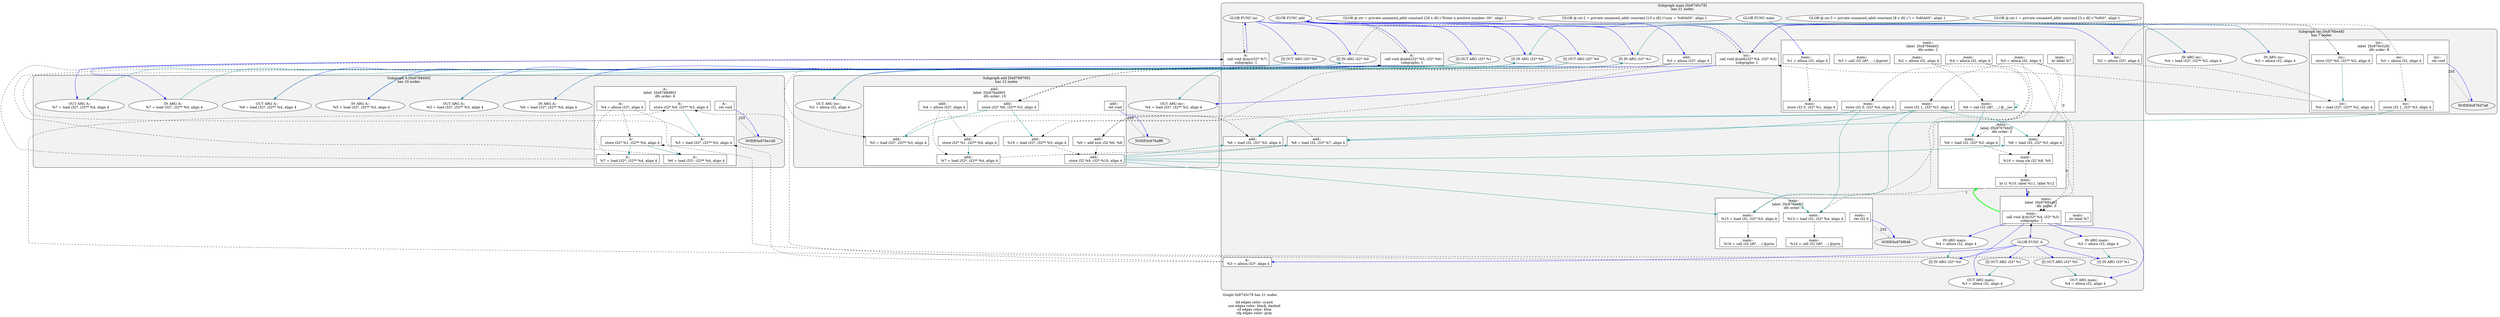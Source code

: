 digraph "DependenceGraph" {
	compound=true label="Graph 0x8745c78 has 21 nodes\n
	dd edges color: cyan4
	use edges color: black, dashed
	cd edges color: blue
	cfg edges color: gray"

	/* subgraph 0x8745c78 nodes */
	subgraph cluster_0x8745c78 {
		style="filled, rounded" fillcolor=gray95
		label="Subgraph main [0x8745c78]\nhas 21 nodes
"
		/* Basic Block main::
label  [0x8766eb0] */
		subgraph cluster_bb_0x8766eb0 {
			style=filled fillcolor=white
			label="main::
label  [0x8766eb0]		\ndfs order: 1"
			NODE0x8766fc0 [shape=rect label="0x874a1a4"]
			NODE0x87670e0 [shape=rect label="0x874a1dc"]
			NODE0x8767200 [shape=rect label="0x874a214"]
			NODE0x8767320 [shape=rect label="0x874a24c"]
			NODE0x8767440 [shape=rect label="0x874a290"]
			NODE0x8767570 [shape=rect label="0x874a2d0"]
			NODE0x87676b8 [shape=rect label="0x874aa94"]
			NODE0x8767800 [shape=rect label="0x874aad8"]
			NODE0x8767930 [shape=rect label="0x874ab18"]
			NODE0x8767a60 [shape=rect label="0x8746cf4"]
		} /* cluster_bb_0x8766eb0 */

		/* Basic Block main::
label  [0x8767bb0] */
		subgraph cluster_bb_0x8767bb0 {
			style=filled fillcolor=white
			label="main::
label  [0x8767bb0]		\ndfs order: 2"
			NODE0x8767cc0 [shape=rect label="0x874ab4c"]
			NODE0x8767df0 [shape=rect label="0x874ab84"]
			NODE0x8767f20 [shape=rect label="0x874abc8"]
			NODE0x8768050 [shape=rect label="0x874ac14"]
		} /* cluster_bb_0x8767bb0 */

		/* Basic Block main::
label  [0x87681a0] */
		subgraph cluster_bb_0x87681a0 {
			style=filled fillcolor=white
			label="main::
label  [0x87681a0]		\ndfs order: 5"
			NODE0x87682b0 [shape=rect label="0x874ac5c"]
			NODE0x876eda0 [shape=rect label="0x874cb04"]
		} /* cluster_bb_0x87681a0 */

		/* Basic Block main::
label  [0x876eef0] */
		subgraph cluster_bb_0x876eef0 {
			style=filled fillcolor=white
			label="main::
label  [0x876eef0]		\ndfs order: 3"
			NODE0x876f000 [shape=rect label="0x874ac94"]
			NODE0x876f130 [shape=rect label="0x874ace4"]
			NODE0x876f278 [shape=rect label="0x874ad1c"]
			NODE0x876f3a8 [shape=rect label="0x874b074"]
			NODE0x876f4f0 [shape=rect label="0x874a30c"]
		} /* cluster_bb_0x876eef0 */

	NODE0x8767a60 -> NODE0x8767cc0 [penwidth=2 label="0"  ltail=cluster_bb_0x8766eb0  lhead=cluster_bb_0x8767bb0  color="gray"]
	NODE0x8768050 -> NODE0x87682b0 [penwidth=2 label="0"  ltail=cluster_bb_0x8767bb0  lhead=cluster_bb_0x87681a0  color="gray"]
	NODE0x8768050 -> NODE0x876f000 [penwidth=2 label="1"  ltail=cluster_bb_0x8767bb0  lhead=cluster_bb_0x876eef0  color="gray"]
	NODE0x8768050 -> NODE0x87682b0 [penwidth=2 color=blue  ltail=cluster_bb_0x8767bb0  lhead=cluster_bb_0x87681a0]
	NODE0x876eda0 -> NODE0x8767cc0 [penwidth=2 label="0"  ltail=cluster_bb_0x87681a0  lhead=cluster_bb_0x8767bb0  color="gray"]
	/* post-dominance frontiers */
NODE0x87682b0 -> NODE0x8768050 [penwidth=3 color=green  ltail=cluster_bb_0x87681a0  lhead=cluster_bb_0x8767bb0 constraint=false]
	NODE0x876f4f0 -> NODE0x876f648 [penwidth=2 label="255"  ltail=cluster_bb_0x876eef0  lhead=cluster_bb_0x876f748  color="gray"]
		NODE0x8767a60 [label="main::
  br label %7" style=filled fillcolor=white]
		/* -- node 0x8746cf4
		 * ------------------------------------------- */
		/* DD edges */
		/* USE edges */
		/* CD edges */
		/* ID edges */
		NODE0x8766fc0 [label="main::
  %1 = alloca i32, align 4" style=filled fillcolor=white]
		/* -- node 0x874a1a4
		 * ------------------------------------------- */
		/* DD edges */
		/* USE edges */
		NODE0x8766fc0 -> NODE0x8767440 [color="black" rank=max style="dashed"]
		/* CD edges */
		/* ID edges */
		NODE0x87670e0 [label="main::
  %2 = alloca i32, align 4" style=filled fillcolor=white]
		/* -- node 0x874a1dc
		 * ------------------------------------------- */
		/* DD edges */
		/* USE edges */
		NODE0x87670e0 -> NODE0x87676b8 [color="black" rank=max style="dashed"]
		NODE0x87670e0 -> NODE0x8767df0 [color="black" rank=max style="dashed"]
		/* CD edges */
		/* ID edges */
		NODE0x8767200 [label="main::
  %3 = alloca i32, align 4" style=filled fillcolor=white]
		/* -- node 0x874a214
		 * ------------------------------------------- */
		/* DD edges */
		/* USE edges */
		NODE0x8767200 -> NODE0x8767930 [color="black" rank=max style="dashed"]
		NODE0x8767200 -> NODE0x8767cc0 [color="black" rank=max style="dashed"]
		NODE0x8767200 -> NODE0x87682b0 [color="black" rank=max style="dashed"]
		NODE0x8767200 -> NODE0x876f278 [color="black" rank=max style="dashed"]
		/* CD edges */
		/* ID edges */
		NODE0x8767320 [label="main::
  %4 = alloca i32, align 4" style=filled fillcolor=white]
		/* -- node 0x874a24c
		 * ------------------------------------------- */
		/* DD edges */
		/* USE edges */
		NODE0x8767320 -> NODE0x8767800 [color="black" rank=max style="dashed"]
		NODE0x8767320 -> NODE0x87682b0 [color="black" rank=max style="dashed"]
		NODE0x8767320 -> NODE0x876f000 [color="black" rank=max style="dashed"]
		/* CD edges */
		/* ID edges */
		NODE0x8767440 [label="main::
  store i32 0, i32* %1, align 4" style=filled fillcolor=white]
		/* -- node 0x874a290
		 * ------------------------------------------- */
		/* DD edges */
		/* USE edges */
		/* CD edges */
		/* ID edges */
		NODE0x8767570 [label="main::
  %5 = call i32 (i8*, ...) @print" style=filled fillcolor=white]
		/* -- node 0x874a2d0
		 * ------------------------------------------- */
		/* DD edges */
		/* USE edges */
		/* CD edges */
		/* ID edges */
		NODE0x876f4f0 [label="main::
  ret i32 0" style=filled fillcolor=white]
		/* -- node 0x874a30c
		 * ------------------------------------------- */
		/* DD edges */
		/* USE edges */
		/* CD edges */
		NODE0x876f4f0 -> NODE0x876f648 [color="blue"]
		/* ID edges */
		NODE0x87676b8 [label="main::
  %6 = call i32 (i8*, ...) @__iso" style=filled fillcolor=white]
		/* -- node 0x874aa94
		 * ------------------------------------------- */
		/* DD edges */
		NODE0x87676b8 -> NODE0x87676b8 [color="cyan4" rank=max]
		NODE0x87676b8 -> NODE0x8767df0 [color="cyan4" rank=max]
		/* USE edges */
		/* CD edges */
		/* ID edges */
		NODE0x8767800 [label="main::
  store i32 0, i32* %4, align 4" style=filled fillcolor=white]
		/* -- node 0x874aad8
		 * ------------------------------------------- */
		/* DD edges */
		NODE0x8767800 -> NODE0x876a780 [color="cyan4" rank=max]
		NODE0x8767800 -> NODE0x876f000 [color="cyan4" rank=max]
		/* USE edges */
		/* CD edges */
		/* ID edges */
		NODE0x8767930 [label="main::
  store i32 1, i32* %3, align 4" style=filled fillcolor=white]
		/* -- node 0x874ab18
		 * ------------------------------------------- */
		/* DD edges */
		NODE0x8767930 -> NODE0x8767cc0 [color="cyan4" rank=max]
		NODE0x8767930 -> NODE0x876a780 [color="cyan4" rank=max]
		NODE0x8767930 -> NODE0x876a9e0 [color="cyan4" rank=max]
		NODE0x8767930 -> NODE0x876f278 [color="cyan4" rank=max]
		/* USE edges */
		/* CD edges */
		/* ID edges */
		NODE0x8767cc0 [label="main::
  %8 = load i32, i32* %3, align 4" style=filled fillcolor=white]
		/* -- node 0x874ab4c
		 * ------------------------------------------- */
		/* DD edges */
		/* USE edges */
		NODE0x8767cc0 -> NODE0x8767f20 [color="black" rank=max style="dashed"]
		/* CD edges */
		/* ID edges */
		NODE0x8767df0 [label="main::
  %9 = load i32, i32* %2, align 4" style=filled fillcolor=white]
		/* -- node 0x874ab84
		 * ------------------------------------------- */
		/* DD edges */
		/* USE edges */
		NODE0x8767df0 -> NODE0x8767f20 [color="black" rank=max style="dashed"]
		/* CD edges */
		/* ID edges */
		NODE0x8767f20 [label="main::
  %10 = icmp sle i32 %8, %9" style=filled fillcolor=white]
		/* -- node 0x874abc8
		 * ------------------------------------------- */
		/* DD edges */
		/* USE edges */
		NODE0x8767f20 -> NODE0x8768050 [color="black" rank=max style="dashed"]
		/* CD edges */
		/* ID edges */
		NODE0x8768050 [label="main::
  br i1 %10, label %11, label %12" style=filled fillcolor=white]
		/* -- node 0x874ac14
		 * ------------------------------------------- */
		/* DD edges */
		/* USE edges */
		/* CD edges */
		/* ID edges */
		NODE0x87682b0 [label="main::
  call void @A(i32* %4, i32* %3)\nsubgraphs: 1" style=filled fillcolor=white]
		NODE0x876ea58 [label="IN ARG main::
  %3 = alloca i32, align 4" style=filled fillcolor=white]
		/* -- node 0x874a214
		 * ------------------------------------------- */
		/* DD edges */
		NODE0x876ea58 -> NODE0x8768ae0 [color="cyan4" rank=max]
		/* USE edges */
		/* CD edges */
		/* ID edges */
		NODE0x876eb58 [label="OUT ARG main::
  %3 = alloca i32, align 4" style=filled fillcolor=white]
		/* -- node 0x874a214
		 * ------------------------------------------- */
		/* DD edges */
		/* USE edges */
		/* CD edges */
		/* ID edges */
		NODE0x876e758 [label="IN ARG main::
  %4 = alloca i32, align 4" style=filled fillcolor=white]
		/* -- node 0x874a24c
		 * ------------------------------------------- */
		/* DD edges */
		NODE0x876e758 -> NODE0x8768840 [color="cyan4" rank=max]
		/* USE edges */
		/* CD edges */
		/* ID edges */
		NODE0x876e858 [label="OUT ARG main::
  %4 = alloca i32, align 4" style=filled fillcolor=white]
		/* -- node 0x874a24c
		 * ------------------------------------------- */
		/* DD edges */
		/* USE edges */
		/* CD edges */
		/* ID edges */
		/* -- node 0x874ac5c
		 * ------------------------------------------- */
		/* DD edges */
		/* USE edges */
		/* CD edges */
		NODE0x87682b0 -> NODE0x87684d8 [color="blue"]
		NODE0x87682b0 -> NODE0x876e758 [color="blue"]
		NODE0x87682b0 -> NODE0x876e858 [color="blue"]
		NODE0x87682b0 -> NODE0x876ea58 [color="blue"]
		NODE0x87682b0 -> NODE0x876eb58 [color="blue"]
		/* ID edges */
		NODE0x876f000 [label="main::
  %13 = load i32, i32* %4, align 4" style=filled fillcolor=white]
		/* -- node 0x874ac94
		 * ------------------------------------------- */
		/* DD edges */
		/* USE edges */
		NODE0x876f000 -> NODE0x876f130 [color="black" rank=max style="dashed"]
		/* CD edges */
		/* ID edges */
		NODE0x876f130 [label="main::
  %14 = call i32 (i8*, ...) @prin" style=filled fillcolor=white]
		/* -- node 0x874ace4
		 * ------------------------------------------- */
		/* DD edges */
		/* USE edges */
		/* CD edges */
		/* ID edges */
		NODE0x876f278 [label="main::
  %15 = load i32, i32* %3, align 4" style=filled fillcolor=white]
		/* -- node 0x874ad1c
		 * ------------------------------------------- */
		/* DD edges */
		/* USE edges */
		NODE0x876f278 -> NODE0x876f3a8 [color="black" rank=max style="dashed"]
		/* CD edges */
		/* ID edges */
		NODE0x876f3a8 [label="main::
  %16 = call i32 (i8*, ...) @prin" style=filled fillcolor=white]
		/* -- node 0x874b074
		 * ------------------------------------------- */
		/* DD edges */
		/* USE edges */
		/* CD edges */
		/* ID edges */
		NODE0x876eda0 [label="main::
  br label %7" style=filled fillcolor=white]
		/* -- node 0x874cb04
		 * ------------------------------------------- */
		/* DD edges */
		/* USE edges */
		/* CD edges */
		/* ID edges */
		NODE0x8766ab0 [label="GLOB @.str.1 = private unnamed_addr constant [3 x i8] c\"%d\00\", align 1" style=filled fillcolor=white]
		/* -- node 0x87469c4
		 * ------------------------------------------- */
		/* DD edges */
		/* USE edges */
		/* CD edges */
		/* ID edges */
		NODE0x8766cb0 [label="GLOB @.str.3 = private unnamed_addr constant [8 x i8] c\"i = %d\0A\00\", align 1" style=filled fillcolor=white]
		/* -- node 0x8746c2c
		 * ------------------------------------------- */
		/* DD edges */
		/* USE edges */
		/* CD edges */
		/* ID edges */
		NODE0x8766db0 [label="GLOB FUNC main" style=filled fillcolor=white]
		/* -- node 0x8746c6c
		 * ------------------------------------------- */
		/* DD edges */
		/* USE edges */
		/* CD edges */
		NODE0x8766db0 -> NODE0x8766fc0 [color="blue"]
		/* ID edges */
		NODE0x8766bb0 [label="GLOB @.str.2 = private unnamed_addr constant [10 x i8] c\"sum = %d\0A\00\", align 1" style=filled fillcolor=white]
		/* -- node 0x8746de4
		 * ------------------------------------------- */
		/* DD edges */
		/* USE edges */
		/* CD edges */
		/* ID edges */
		NODE0x875d188 [label="GLOB @.str = private unnamed_addr constant [26 x i8] c\"Enter a positive number: \00\", align 1" style=filled fillcolor=white]
		/* -- node 0x8748dac
		 * ------------------------------------------- */
		/* DD edges */
		/* USE edges */
		/* CD edges */
		/* ID edges */
		NODE0x87684d8 [label="GLOB FUNC A" style=filled fillcolor=white]
		/* -- node 0x8749594
		 * ------------------------------------------- */
		/* DD edges */
		/* USE edges */
		NODE0x87684d8 -> NODE0x87682b0 [color="black" rank=max style="dashed"]
		/* CD edges */
		NODE0x87684d8 -> NODE0x8768840 [color="blue"]
		NODE0x87684d8 -> NODE0x8768940 [color="blue"]
		NODE0x87684d8 -> NODE0x8768ae0 [color="blue"]
		NODE0x87684d8 -> NODE0x8768be0 [color="blue"]
		NODE0x87684d8 -> NODE0x8768e90 [color="blue"]
		/* ID edges */
		NODE0x87697d8 [label="GLOB FUNC add" style=filled fillcolor=white]
		/* -- node 0x8749604
		 * ------------------------------------------- */
		/* DD edges */
		/* USE edges */
		NODE0x87697d8 -> NODE0x87695b0 [color="black" rank=max style="dashed"]
		NODE0x87697d8 -> NODE0x876cc28 [color="black" rank=max style="dashed"]
		/* CD edges */
		NODE0x87697d8 -> NODE0x8769b40 [color="blue"]
		NODE0x87697d8 -> NODE0x8769c40 [color="blue"]
		NODE0x87697d8 -> NODE0x8769de0 [color="blue"]
		NODE0x87697d8 -> NODE0x8769ee0 [color="blue"]
		NODE0x87697d8 -> NODE0x876a190 [color="blue"]
		/* ID edges */
		NODE0x876bf20 [label="GLOB FUNC inc" style=filled fillcolor=white]
		/* -- node 0x874973c
		 * ------------------------------------------- */
		/* DD edges */
		/* USE edges */
		NODE0x876bf20 -> NODE0x876bcf8 [color="black" rank=max style="dashed"]
		/* CD edges */
		NODE0x876bf20 -> NODE0x876c288 [color="blue"]
		NODE0x876bf20 -> NODE0x876c388 [color="blue"]
		NODE0x876bf20 -> NODE0x876c638 [color="blue"]
		/* ID edges */
	}
	/* subgraph 0x8768400 nodes */
	subgraph cluster_0x8768400 {
		style="filled, rounded" fillcolor=gray95
		label="Subgraph A [0x8768400]\nhas 10 nodes
"
		NODE0x8768840 [label="[f] IN ARG i32* %0" style=filled fillcolor=white]
		/* -- node 0x874a9f0
		 * ------------------------------------------- */
		/* DD edges */
		/* USE edges */
		NODE0x8768840 -> NODE0x87690f0 [color="black" rank=max style="dashed"]
		/* CD edges */
		/* ID edges */
		NODE0x8768940 [label="[f] OUT ARG i32* %0" style=filled fillcolor=white]
		/* -- node 0x874a9f0
		 * ------------------------------------------- */
		/* DD edges */
		NODE0x8768940 -> NODE0x876e858 [color="cyan4" rank=max]
		/* USE edges */
		/* CD edges */
		/* ID edges */
		NODE0x8768ae0 [label="[f] IN ARG i32* %1" style=filled fillcolor=white]
		/* -- node 0x874aa08
		 * ------------------------------------------- */
		/* DD edges */
		/* USE edges */
		NODE0x8768ae0 -> NODE0x8769220 [color="black" rank=max style="dashed"]
		/* CD edges */
		/* ID edges */
		NODE0x8768be0 [label="[f] OUT ARG i32* %1" style=filled fillcolor=white]
		/* -- node 0x874aa08
		 * ------------------------------------------- */
		/* DD edges */
		NODE0x8768be0 -> NODE0x876eb58 [color="cyan4" rank=max]
		/* USE edges */
		/* CD edges */
		/* ID edges */
		/* Basic Block A::
label  [0x8768d80] */
		subgraph cluster_bb_0x8768d80 {
			style=filled fillcolor=white
			label="A::
label  [0x8768d80]		\ndfs order: 6"
			NODE0x8768e90 [shape=rect label="0x874aa34"]
			NODE0x8768fc0 [shape=rect label="0x874967c"]
			NODE0x87690f0 [shape=rect label="0x87496c0"]
			NODE0x8769220 [shape=rect label="0x874ccd8"]
			NODE0x8769350 [shape=rect label="0x874cd0c"]
			NODE0x8769480 [shape=rect label="0x874cd44"]
			NODE0x87695b0 [shape=rect label="0x874cd94"]
			NODE0x876bbc8 [shape=rect label="0x874cdcc"]
			NODE0x876bcf8 [shape=rect label="0x874ce10"]
			NODE0x876e078 [shape=rect label="0x874cad0"]
		} /* cluster_bb_0x8768d80 */

	NODE0x876e078 -> NODE0x876e1d0 [penwidth=2 label="255"  ltail=cluster_bb_0x8768d80  lhead=cluster_bb_0x876e2d0  color="gray"]
		NODE0x8768fc0 [label="A::
  %4 = alloca i32*, align 4" style=filled fillcolor=white]
		/* -- node 0x874967c
		 * ------------------------------------------- */
		/* DD edges */
		/* USE edges */
		NODE0x8768fc0 -> NODE0x8769220 [color="black" rank=max style="dashed"]
		NODE0x8768fc0 -> NODE0x8769480 [color="black" rank=max style="dashed"]
		NODE0x8768fc0 -> NODE0x876bbc8 [color="black" rank=max style="dashed"]
		/* CD edges */
		/* ID edges */
		NODE0x87690f0 [label="A::
  store i32* %0, i32** %3, align 4" style=filled fillcolor=white]
		/* -- node 0x87496c0
		 * ------------------------------------------- */
		/* DD edges */
		NODE0x87690f0 -> NODE0x8769350 [color="cyan4" rank=max]
		/* USE edges */
		/* CD edges */
		/* ID edges */
		NODE0x8768e90 [label="A::
  %3 = alloca i32*, align 4" style=filled fillcolor=white]
		/* -- node 0x874aa34
		 * ------------------------------------------- */
		/* DD edges */
		/* USE edges */
		NODE0x8768e90 -> NODE0x87690f0 [color="black" rank=max style="dashed"]
		NODE0x8768e90 -> NODE0x8769350 [color="black" rank=max style="dashed"]
		/* CD edges */
		/* ID edges */
		NODE0x876e078 [label="A::
  ret void" style=filled fillcolor=white]
		/* -- node 0x874cad0
		 * ------------------------------------------- */
		/* DD edges */
		/* USE edges */
		/* CD edges */
		NODE0x876e078 -> NODE0x876e1d0 [color="blue"]
		/* ID edges */
		NODE0x8769220 [label="A::
  store i32* %1, i32** %4, align 4" style=filled fillcolor=white]
		/* -- node 0x874ccd8
		 * ------------------------------------------- */
		/* DD edges */
		NODE0x8769220 -> NODE0x8769480 [color="cyan4" rank=max]
		NODE0x8769220 -> NODE0x876bbc8 [color="cyan4" rank=max]
		/* USE edges */
		/* CD edges */
		/* ID edges */
		NODE0x8769350 [label="A::
  %5 = load i32*, i32** %3, align 4" style=filled fillcolor=white]
		/* -- node 0x874cd0c
		 * ------------------------------------------- */
		/* DD edges */
		/* USE edges */
		NODE0x8769350 -> NODE0x87695b0 [color="black" rank=max style="dashed"]
		/* CD edges */
		/* ID edges */
		NODE0x8769480 [label="A::
  %6 = load i32*, i32** %4, align 4" style=filled fillcolor=white]
		/* -- node 0x874cd44
		 * ------------------------------------------- */
		/* DD edges */
		/* USE edges */
		NODE0x8769480 -> NODE0x87695b0 [color="black" rank=max style="dashed"]
		/* CD edges */
		/* ID edges */
		NODE0x87695b0 [label="A::
  call void @add(i32* %5, i32* %6)\nsubgraphs: 1" style=filled fillcolor=white]
		NODE0x876b580 [label="IN ARG A::
  %5 = load i32*, i32** %3, align 4" style=filled fillcolor=white]
		/* -- node 0x874cd0c
		 * ------------------------------------------- */
		/* DD edges */
		NODE0x876b580 -> NODE0x8769b40 [color="cyan4" rank=max]
		/* USE edges */
		/* CD edges */
		/* ID edges */
		NODE0x876b680 [label="OUT ARG A::
  %5 = load i32*, i32** %3, align 4" style=filled fillcolor=white]
		/* -- node 0x874cd0c
		 * ------------------------------------------- */
		/* DD edges */
		/* USE edges */
		/* CD edges */
		/* ID edges */
		NODE0x876b880 [label="IN ARG A::
  %6 = load i32*, i32** %4, align 4" style=filled fillcolor=white]
		/* -- node 0x874cd44
		 * ------------------------------------------- */
		/* DD edges */
		NODE0x876b880 -> NODE0x8769de0 [color="cyan4" rank=max]
		/* USE edges */
		/* CD edges */
		/* ID edges */
		NODE0x876b980 [label="OUT ARG A::
  %6 = load i32*, i32** %4, align 4" style=filled fillcolor=white]
		/* -- node 0x874cd44
		 * ------------------------------------------- */
		/* DD edges */
		/* USE edges */
		/* CD edges */
		/* ID edges */
		/* -- node 0x874cd94
		 * ------------------------------------------- */
		/* DD edges */
		/* USE edges */
		/* CD edges */
		NODE0x87695b0 -> NODE0x87697d8 [color="blue"]
		NODE0x87695b0 -> NODE0x876b580 [color="blue"]
		NODE0x87695b0 -> NODE0x876b680 [color="blue"]
		NODE0x87695b0 -> NODE0x876b880 [color="blue"]
		NODE0x87695b0 -> NODE0x876b980 [color="blue"]
		/* ID edges */
		NODE0x876bbc8 [label="A::
  %7 = load i32*, i32** %4, align 4" style=filled fillcolor=white]
		/* -- node 0x874cdcc
		 * ------------------------------------------- */
		/* DD edges */
		/* USE edges */
		NODE0x876bbc8 -> NODE0x876bcf8 [color="black" rank=max style="dashed"]
		/* CD edges */
		/* ID edges */
		NODE0x876bcf8 [label="A::
  call void @inc(i32* %7)\nsubgraphs: 1" style=filled fillcolor=white]
		NODE0x876dd30 [label="IN ARG A::
  %7 = load i32*, i32** %4, align 4" style=filled fillcolor=white]
		/* -- node 0x874cdcc
		 * ------------------------------------------- */
		/* DD edges */
		NODE0x876dd30 -> NODE0x876c288 [color="cyan4" rank=max]
		/* USE edges */
		/* CD edges */
		/* ID edges */
		NODE0x876de30 [label="OUT ARG A::
  %7 = load i32*, i32** %4, align 4" style=filled fillcolor=white]
		/* -- node 0x874cdcc
		 * ------------------------------------------- */
		/* DD edges */
		/* USE edges */
		/* CD edges */
		/* ID edges */
		/* -- node 0x874ce10
		 * ------------------------------------------- */
		/* DD edges */
		/* USE edges */
		/* CD edges */
		NODE0x876bcf8 -> NODE0x876bf20 [color="blue"]
		NODE0x876bcf8 -> NODE0x876dd30 [color="blue"]
		NODE0x876bcf8 -> NODE0x876de30 [color="blue"]
		/* ID edges */
	}
	/* subgraph 0x8769700 nodes */
	subgraph cluster_0x8769700 {
		style="filled, rounded" fillcolor=gray95
		label="Subgraph add [0x8769700]\nhas 12 nodes
"
		NODE0x8769b40 [label="[f] IN ARG i32* %0" style=filled fillcolor=white]
		/* -- node 0x874ce40
		 * ------------------------------------------- */
		/* DD edges */
		/* USE edges */
		NODE0x8769b40 -> NODE0x876a3f0 [color="black" rank=max style="dashed"]
		/* CD edges */
		/* ID edges */
		NODE0x8769c40 [label="[f] OUT ARG i32* %0" style=filled fillcolor=white]
		/* -- node 0x874ce40
		 * ------------------------------------------- */
		/* DD edges */
		NODE0x8769c40 -> NODE0x876b680 [color="cyan4" rank=max]
		NODE0x8769c40 -> NODE0x876d108 [color="cyan4" rank=max]
		/* USE edges */
		/* CD edges */
		/* ID edges */
		NODE0x8769de0 [label="[f] IN ARG i32* %1" style=filled fillcolor=white]
		/* -- node 0x874ce58
		 * ------------------------------------------- */
		/* DD edges */
		/* USE edges */
		NODE0x8769de0 -> NODE0x876a520 [color="black" rank=max style="dashed"]
		/* CD edges */
		/* ID edges */
		NODE0x8769ee0 [label="[f] OUT ARG i32* %1" style=filled fillcolor=white]
		/* -- node 0x874ce58
		 * ------------------------------------------- */
		/* DD edges */
		NODE0x8769ee0 -> NODE0x876b980 [color="cyan4" rank=max]
		NODE0x8769ee0 -> NODE0x876d408 [color="cyan4" rank=max]
		/* USE edges */
		/* CD edges */
		/* ID edges */
		/* Basic Block add::
label  [0x876a080] */
		subgraph cluster_bb_0x876a080 {
			style=filled fillcolor=white
			label="add::
label  [0x876a080]		\ndfs order: 10"
			NODE0x876a190 [shape=rect label="0x874ce84"]
			NODE0x876a2c0 [shape=rect label="0x874cebc"]
			NODE0x876a3f0 [shape=rect label="0x874cf00"]
			NODE0x876a520 [shape=rect label="0x874cf40"]
			NODE0x876a650 [shape=rect label="0x874cf74"]
			NODE0x876a780 [shape=rect label="0x874cfac"]
			NODE0x876a8b0 [shape=rect label="0x874cfe4"]
			NODE0x876a9e0 [shape=rect label="0x874d01c"]
			NODE0x876ab10 [shape=rect label="0x874d060"]
			NODE0x876ac40 [shape=rect label="0x874d094"]
			NODE0x876ad70 [shape=rect label="0x874d0d8"]
			NODE0x876aea0 [shape=rect label="0x874d100"]
		} /* cluster_bb_0x876a080 */

	NODE0x876aea0 -> NODE0x876aff8 [penwidth=2 label="255"  ltail=cluster_bb_0x876a080  lhead=cluster_bb_0x876b0f8  color="gray"]
		NODE0x876a190 [label="add::
  %3 = alloca i32*, align 4" style=filled fillcolor=white]
		/* -- node 0x874ce84
		 * ------------------------------------------- */
		/* DD edges */
		/* USE edges */
		NODE0x876a190 -> NODE0x876a3f0 [color="black" rank=max style="dashed"]
		NODE0x876a190 -> NODE0x876a650 [color="black" rank=max style="dashed"]
		NODE0x876a190 -> NODE0x876ac40 [color="black" rank=max style="dashed"]
		/* CD edges */
		/* ID edges */
		NODE0x876a2c0 [label="add::
  %4 = alloca i32*, align 4" style=filled fillcolor=white]
		/* -- node 0x874cebc
		 * ------------------------------------------- */
		/* DD edges */
		/* USE edges */
		NODE0x876a2c0 -> NODE0x876a520 [color="black" rank=max style="dashed"]
		NODE0x876a2c0 -> NODE0x876a8b0 [color="black" rank=max style="dashed"]
		/* CD edges */
		/* ID edges */
		NODE0x876a3f0 [label="add::
  store i32* %0, i32** %3, align 4" style=filled fillcolor=white]
		/* -- node 0x874cf00
		 * ------------------------------------------- */
		/* DD edges */
		NODE0x876a3f0 -> NODE0x876a650 [color="cyan4" rank=max]
		NODE0x876a3f0 -> NODE0x876ac40 [color="cyan4" rank=max]
		/* USE edges */
		/* CD edges */
		/* ID edges */
		NODE0x876a520 [label="add::
  store i32* %1, i32** %4, align 4" style=filled fillcolor=white]
		/* -- node 0x874cf40
		 * ------------------------------------------- */
		/* DD edges */
		NODE0x876a520 -> NODE0x876a8b0 [color="cyan4" rank=max]
		/* USE edges */
		/* CD edges */
		/* ID edges */
		NODE0x876a650 [label="add::
  %5 = load i32*, i32** %3, align 4" style=filled fillcolor=white]
		/* -- node 0x874cf74
		 * ------------------------------------------- */
		/* DD edges */
		/* USE edges */
		NODE0x876a650 -> NODE0x876a780 [color="black" rank=max style="dashed"]
		/* CD edges */
		/* ID edges */
		NODE0x876a780 [label="add::
  %6 = load i32, i32* %5, align 4" style=filled fillcolor=white]
		/* -- node 0x874cfac
		 * ------------------------------------------- */
		/* DD edges */
		/* USE edges */
		NODE0x876a780 -> NODE0x876ab10 [color="black" rank=max style="dashed"]
		/* CD edges */
		/* ID edges */
		NODE0x876a8b0 [label="add::
  %7 = load i32*, i32** %4, align 4" style=filled fillcolor=white]
		/* -- node 0x874cfe4
		 * ------------------------------------------- */
		/* DD edges */
		/* USE edges */
		NODE0x876a8b0 -> NODE0x876a9e0 [color="black" rank=max style="dashed"]
		/* CD edges */
		/* ID edges */
		NODE0x876a9e0 [label="add::
  %8 = load i32, i32* %7, align 4" style=filled fillcolor=white]
		/* -- node 0x874d01c
		 * ------------------------------------------- */
		/* DD edges */
		/* USE edges */
		NODE0x876a9e0 -> NODE0x876ab10 [color="black" rank=max style="dashed"]
		/* CD edges */
		/* ID edges */
		NODE0x876ab10 [label="add::
  %9 = add nsw i32 %6, %8" style=filled fillcolor=white]
		/* -- node 0x874d060
		 * ------------------------------------------- */
		/* DD edges */
		/* USE edges */
		NODE0x876ab10 -> NODE0x876ad70 [color="black" rank=max style="dashed"]
		/* CD edges */
		/* ID edges */
		NODE0x876ac40 [label="add::
  %10 = load i32*, i32** %3, align 4" style=filled fillcolor=white]
		/* -- node 0x874d094
		 * ------------------------------------------- */
		/* DD edges */
		/* USE edges */
		NODE0x876ac40 -> NODE0x876ad70 [color="black" rank=max style="dashed"]
		/* CD edges */
		/* ID edges */
		NODE0x876ad70 [label="add::
  store i32 %9, i32* %10, align 4" style=filled fillcolor=white]
		/* -- node 0x874d0d8
		 * ------------------------------------------- */
		/* DD edges */
		NODE0x876ad70 -> NODE0x8767cc0 [color="cyan4" rank=max]
		NODE0x876ad70 -> NODE0x876a780 [color="cyan4" rank=max]
		NODE0x876ad70 -> NODE0x876a9e0 [color="cyan4" rank=max]
		NODE0x876ad70 -> NODE0x876f000 [color="cyan4" rank=max]
		NODE0x876ad70 -> NODE0x876f278 [color="cyan4" rank=max]
		/* USE edges */
		/* CD edges */
		/* ID edges */
		NODE0x876aea0 [label="add::
  ret void" style=filled fillcolor=white]
		/* -- node 0x874d100
		 * ------------------------------------------- */
		/* DD edges */
		/* USE edges */
		/* CD edges */
		NODE0x876aea0 -> NODE0x876aff8 [color="blue"]
		/* ID edges */
	}
	/* subgraph 0x876be48 nodes */
	subgraph cluster_0x876be48 {
		style="filled, rounded" fillcolor=gray95
		label="Subgraph inc [0x876be48]\nhas 7 nodes
"
		NODE0x876c288 [label="[f] IN ARG i32* %0" style=filled fillcolor=white]
		/* -- node 0x874c9b8
		 * ------------------------------------------- */
		/* DD edges */
		/* USE edges */
		NODE0x876c288 -> NODE0x876c898 [color="black" rank=max style="dashed"]
		/* CD edges */
		/* ID edges */
		NODE0x876c388 [label="[f] OUT ARG i32* %0" style=filled fillcolor=white]
		/* -- node 0x874c9b8
		 * ------------------------------------------- */
		/* DD edges */
		NODE0x876c388 -> NODE0x876de30 [color="cyan4" rank=max]
		/* USE edges */
		/* CD edges */
		/* ID edges */
		/* Basic Block inc::
label  [0x876c528] */
		subgraph cluster_bb_0x876c528 {
			style=filled fillcolor=white
			label="inc::
label  [0x876c528]		\ndfs order: 8"
			NODE0x876c638 [shape=rect label="0x874d15c"]
			NODE0x876c768 [shape=rect label="0x874d194"]
			NODE0x876c898 [shape=rect label="0x874d1d8"]
			NODE0x876c9c8 [shape=rect label="0x874d218"]
			NODE0x876caf8 [shape=rect label="0x874d24c"]
			NODE0x876cc28 [shape=rect label="0x874d29c"]
			NODE0x876d650 [shape=rect label="0x874d2c8"]
		} /* cluster_bb_0x876c528 */

	NODE0x876d650 -> NODE0x876d7a8 [penwidth=2 label="255"  ltail=cluster_bb_0x876c528  lhead=cluster_bb_0x876d8a8  color="gray"]
		NODE0x876c638 [label="inc::
  %2 = alloca i32*, align 4" style=filled fillcolor=white]
		/* -- node 0x874d15c
		 * ------------------------------------------- */
		/* DD edges */
		/* USE edges */
		NODE0x876c638 -> NODE0x876c898 [color="black" rank=max style="dashed"]
		NODE0x876c638 -> NODE0x876caf8 [color="black" rank=max style="dashed"]
		/* CD edges */
		/* ID edges */
		NODE0x876c768 [label="inc::
  %3 = alloca i32, align 4" style=filled fillcolor=white]
		/* -- node 0x874d194
		 * ------------------------------------------- */
		/* DD edges */
		/* USE edges */
		NODE0x876c768 -> NODE0x876c9c8 [color="black" rank=max style="dashed"]
		NODE0x876c768 -> NODE0x876cc28 [color="black" rank=max style="dashed"]
		/* CD edges */
		/* ID edges */
		NODE0x876c898 [label="inc::
  store i32* %0, i32** %2, align 4" style=filled fillcolor=white]
		/* -- node 0x874d1d8
		 * ------------------------------------------- */
		/* DD edges */
		NODE0x876c898 -> NODE0x876caf8 [color="cyan4" rank=max]
		/* USE edges */
		/* CD edges */
		/* ID edges */
		NODE0x876c9c8 [label="inc::
  store i32 1, i32* %3, align 4" style=filled fillcolor=white]
		/* -- node 0x874d218
		 * ------------------------------------------- */
		/* DD edges */
		NODE0x876c9c8 -> NODE0x876a9e0 [color="cyan4" rank=max]
		/* USE edges */
		/* CD edges */
		/* ID edges */
		NODE0x876caf8 [label="inc::
  %4 = load i32*, i32** %2, align 4" style=filled fillcolor=white]
		/* -- node 0x874d24c
		 * ------------------------------------------- */
		/* DD edges */
		/* USE edges */
		NODE0x876caf8 -> NODE0x876cc28 [color="black" rank=max style="dashed"]
		/* CD edges */
		/* ID edges */
		NODE0x876cc28 [label="inc::
  call void @add(i32* %4, i32* %3)\nsubgraphs: 1" style=filled fillcolor=white]
		NODE0x876d308 [label="IN ARG inc::
  %3 = alloca i32, align 4" style=filled fillcolor=white]
		/* -- node 0x874d194
		 * ------------------------------------------- */
		/* DD edges */
		NODE0x876d308 -> NODE0x8769de0 [color="cyan4" rank=max]
		/* USE edges */
		/* CD edges */
		/* ID edges */
		NODE0x876d408 [label="OUT ARG inc::
  %3 = alloca i32, align 4" style=filled fillcolor=white]
		/* -- node 0x874d194
		 * ------------------------------------------- */
		/* DD edges */
		/* USE edges */
		/* CD edges */
		/* ID edges */
		NODE0x876d008 [label="IN ARG inc::
  %4 = load i32*, i32** %2, align 4" style=filled fillcolor=white]
		/* -- node 0x874d24c
		 * ------------------------------------------- */
		/* DD edges */
		NODE0x876d008 -> NODE0x8769b40 [color="cyan4" rank=max]
		/* USE edges */
		/* CD edges */
		/* ID edges */
		NODE0x876d108 [label="OUT ARG inc::
  %4 = load i32*, i32** %2, align 4" style=filled fillcolor=white]
		/* -- node 0x874d24c
		 * ------------------------------------------- */
		/* DD edges */
		/* USE edges */
		/* CD edges */
		/* ID edges */
		/* -- node 0x874d29c
		 * ------------------------------------------- */
		/* DD edges */
		/* USE edges */
		/* CD edges */
		NODE0x876cc28 -> NODE0x87697d8 [color="blue"]
		NODE0x876cc28 -> NODE0x876d008 [color="blue"]
		NODE0x876cc28 -> NODE0x876d108 [color="blue"]
		NODE0x876cc28 -> NODE0x876d308 [color="blue"]
		NODE0x876cc28 -> NODE0x876d408 [color="blue"]
		/* ID edges */
		NODE0x876d650 [label="inc::
  ret void" style=filled fillcolor=white]
		/* -- node 0x874d2c8
		 * ------------------------------------------- */
		/* DD edges */
		/* USE edges */
		/* CD edges */
		NODE0x876d650 -> NODE0x876d7a8 [color="blue"]
		/* ID edges */
	}
}
